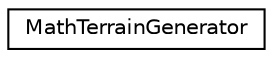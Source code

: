 digraph "Graphical Class Hierarchy"
{
  edge [fontname="Helvetica",fontsize="10",labelfontname="Helvetica",labelfontsize="10"];
  node [fontname="Helvetica",fontsize="10",shape=record];
  rankdir="LR";
  Node0 [label="MathTerrainGenerator",height=0.2,width=0.4,color="black", fillcolor="white", style="filled",URL="$class_math_terrain_generator.html"];
}
